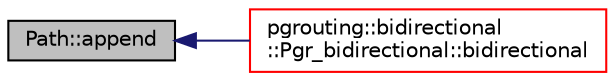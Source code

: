 digraph "Path::append"
{
  edge [fontname="Helvetica",fontsize="10",labelfontname="Helvetica",labelfontsize="10"];
  node [fontname="Helvetica",fontsize="10",shape=record];
  rankdir="LR";
  Node18 [label="Path::append",height=0.2,width=0.4,color="black", fillcolor="grey75", style="filled", fontcolor="black"];
  Node18 -> Node19 [dir="back",color="midnightblue",fontsize="10",style="solid",fontname="Helvetica"];
  Node19 [label="pgrouting::bidirectional\l::Pgr_bidirectional::bidirectional",height=0.2,width=0.4,color="red", fillcolor="white", style="filled",URL="$classpgrouting_1_1bidirectional_1_1Pgr__bidirectional.html#a0a1519de1a666bdfff7584037388e5f9"];
}
